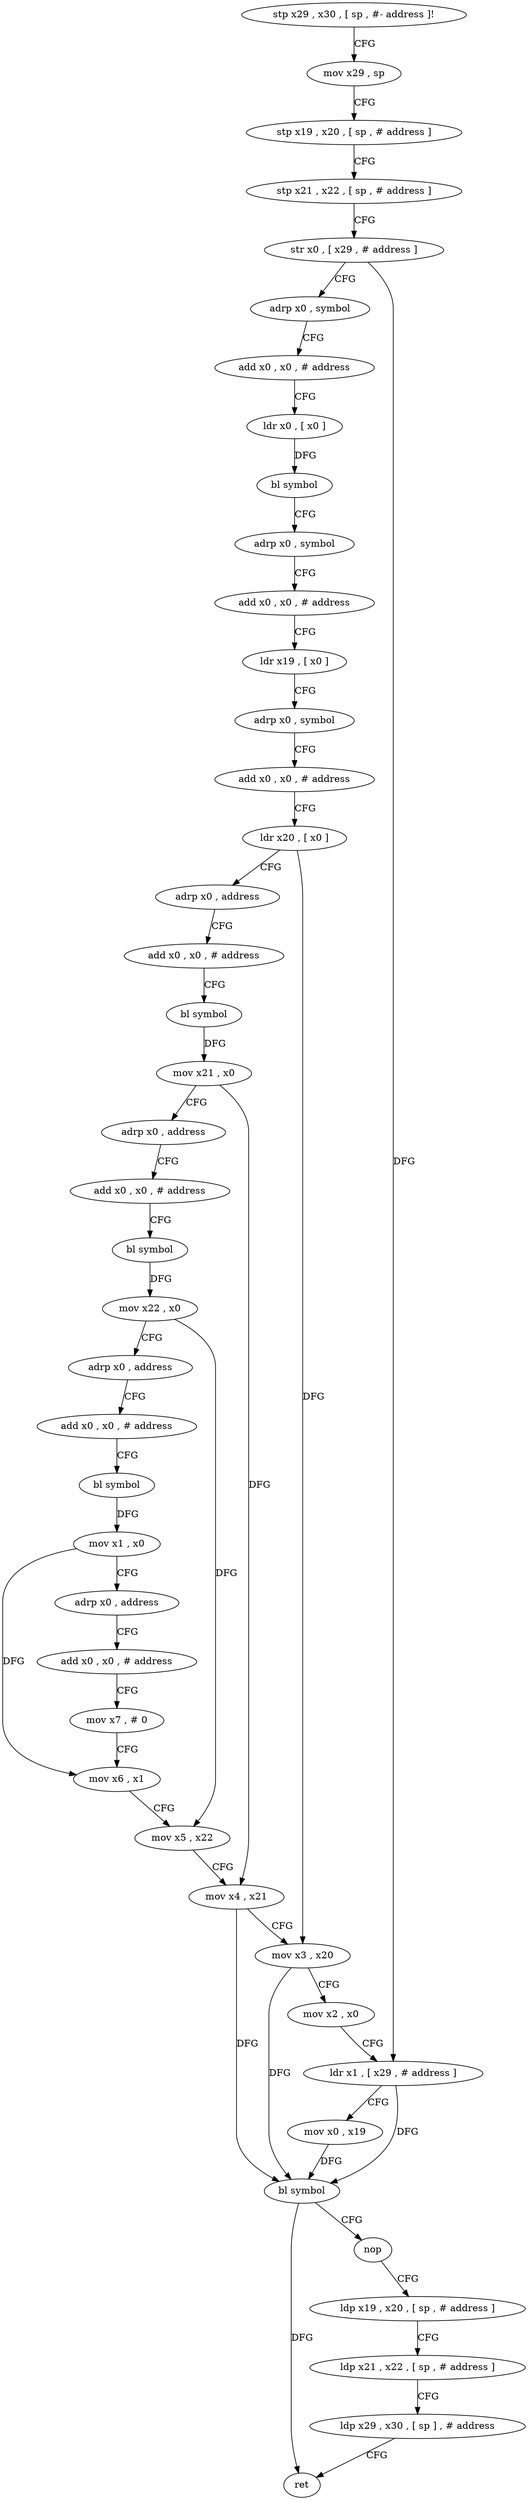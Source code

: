 digraph "func" {
"4291392" [label = "stp x29 , x30 , [ sp , #- address ]!" ]
"4291396" [label = "mov x29 , sp" ]
"4291400" [label = "stp x19 , x20 , [ sp , # address ]" ]
"4291404" [label = "stp x21 , x22 , [ sp , # address ]" ]
"4291408" [label = "str x0 , [ x29 , # address ]" ]
"4291412" [label = "adrp x0 , symbol" ]
"4291416" [label = "add x0 , x0 , # address" ]
"4291420" [label = "ldr x0 , [ x0 ]" ]
"4291424" [label = "bl symbol" ]
"4291428" [label = "adrp x0 , symbol" ]
"4291432" [label = "add x0 , x0 , # address" ]
"4291436" [label = "ldr x19 , [ x0 ]" ]
"4291440" [label = "adrp x0 , symbol" ]
"4291444" [label = "add x0 , x0 , # address" ]
"4291448" [label = "ldr x20 , [ x0 ]" ]
"4291452" [label = "adrp x0 , address" ]
"4291456" [label = "add x0 , x0 , # address" ]
"4291460" [label = "bl symbol" ]
"4291464" [label = "mov x21 , x0" ]
"4291468" [label = "adrp x0 , address" ]
"4291472" [label = "add x0 , x0 , # address" ]
"4291476" [label = "bl symbol" ]
"4291480" [label = "mov x22 , x0" ]
"4291484" [label = "adrp x0 , address" ]
"4291488" [label = "add x0 , x0 , # address" ]
"4291492" [label = "bl symbol" ]
"4291496" [label = "mov x1 , x0" ]
"4291500" [label = "adrp x0 , address" ]
"4291504" [label = "add x0 , x0 , # address" ]
"4291508" [label = "mov x7 , # 0" ]
"4291512" [label = "mov x6 , x1" ]
"4291516" [label = "mov x5 , x22" ]
"4291520" [label = "mov x4 , x21" ]
"4291524" [label = "mov x3 , x20" ]
"4291528" [label = "mov x2 , x0" ]
"4291532" [label = "ldr x1 , [ x29 , # address ]" ]
"4291536" [label = "mov x0 , x19" ]
"4291540" [label = "bl symbol" ]
"4291544" [label = "nop" ]
"4291548" [label = "ldp x19 , x20 , [ sp , # address ]" ]
"4291552" [label = "ldp x21 , x22 , [ sp , # address ]" ]
"4291556" [label = "ldp x29 , x30 , [ sp ] , # address" ]
"4291560" [label = "ret" ]
"4291392" -> "4291396" [ label = "CFG" ]
"4291396" -> "4291400" [ label = "CFG" ]
"4291400" -> "4291404" [ label = "CFG" ]
"4291404" -> "4291408" [ label = "CFG" ]
"4291408" -> "4291412" [ label = "CFG" ]
"4291408" -> "4291532" [ label = "DFG" ]
"4291412" -> "4291416" [ label = "CFG" ]
"4291416" -> "4291420" [ label = "CFG" ]
"4291420" -> "4291424" [ label = "DFG" ]
"4291424" -> "4291428" [ label = "CFG" ]
"4291428" -> "4291432" [ label = "CFG" ]
"4291432" -> "4291436" [ label = "CFG" ]
"4291436" -> "4291440" [ label = "CFG" ]
"4291440" -> "4291444" [ label = "CFG" ]
"4291444" -> "4291448" [ label = "CFG" ]
"4291448" -> "4291452" [ label = "CFG" ]
"4291448" -> "4291524" [ label = "DFG" ]
"4291452" -> "4291456" [ label = "CFG" ]
"4291456" -> "4291460" [ label = "CFG" ]
"4291460" -> "4291464" [ label = "DFG" ]
"4291464" -> "4291468" [ label = "CFG" ]
"4291464" -> "4291520" [ label = "DFG" ]
"4291468" -> "4291472" [ label = "CFG" ]
"4291472" -> "4291476" [ label = "CFG" ]
"4291476" -> "4291480" [ label = "DFG" ]
"4291480" -> "4291484" [ label = "CFG" ]
"4291480" -> "4291516" [ label = "DFG" ]
"4291484" -> "4291488" [ label = "CFG" ]
"4291488" -> "4291492" [ label = "CFG" ]
"4291492" -> "4291496" [ label = "DFG" ]
"4291496" -> "4291500" [ label = "CFG" ]
"4291496" -> "4291512" [ label = "DFG" ]
"4291500" -> "4291504" [ label = "CFG" ]
"4291504" -> "4291508" [ label = "CFG" ]
"4291508" -> "4291512" [ label = "CFG" ]
"4291512" -> "4291516" [ label = "CFG" ]
"4291516" -> "4291520" [ label = "CFG" ]
"4291520" -> "4291524" [ label = "CFG" ]
"4291520" -> "4291540" [ label = "DFG" ]
"4291524" -> "4291528" [ label = "CFG" ]
"4291524" -> "4291540" [ label = "DFG" ]
"4291528" -> "4291532" [ label = "CFG" ]
"4291532" -> "4291536" [ label = "CFG" ]
"4291532" -> "4291540" [ label = "DFG" ]
"4291536" -> "4291540" [ label = "DFG" ]
"4291540" -> "4291544" [ label = "CFG" ]
"4291540" -> "4291560" [ label = "DFG" ]
"4291544" -> "4291548" [ label = "CFG" ]
"4291548" -> "4291552" [ label = "CFG" ]
"4291552" -> "4291556" [ label = "CFG" ]
"4291556" -> "4291560" [ label = "CFG" ]
}
